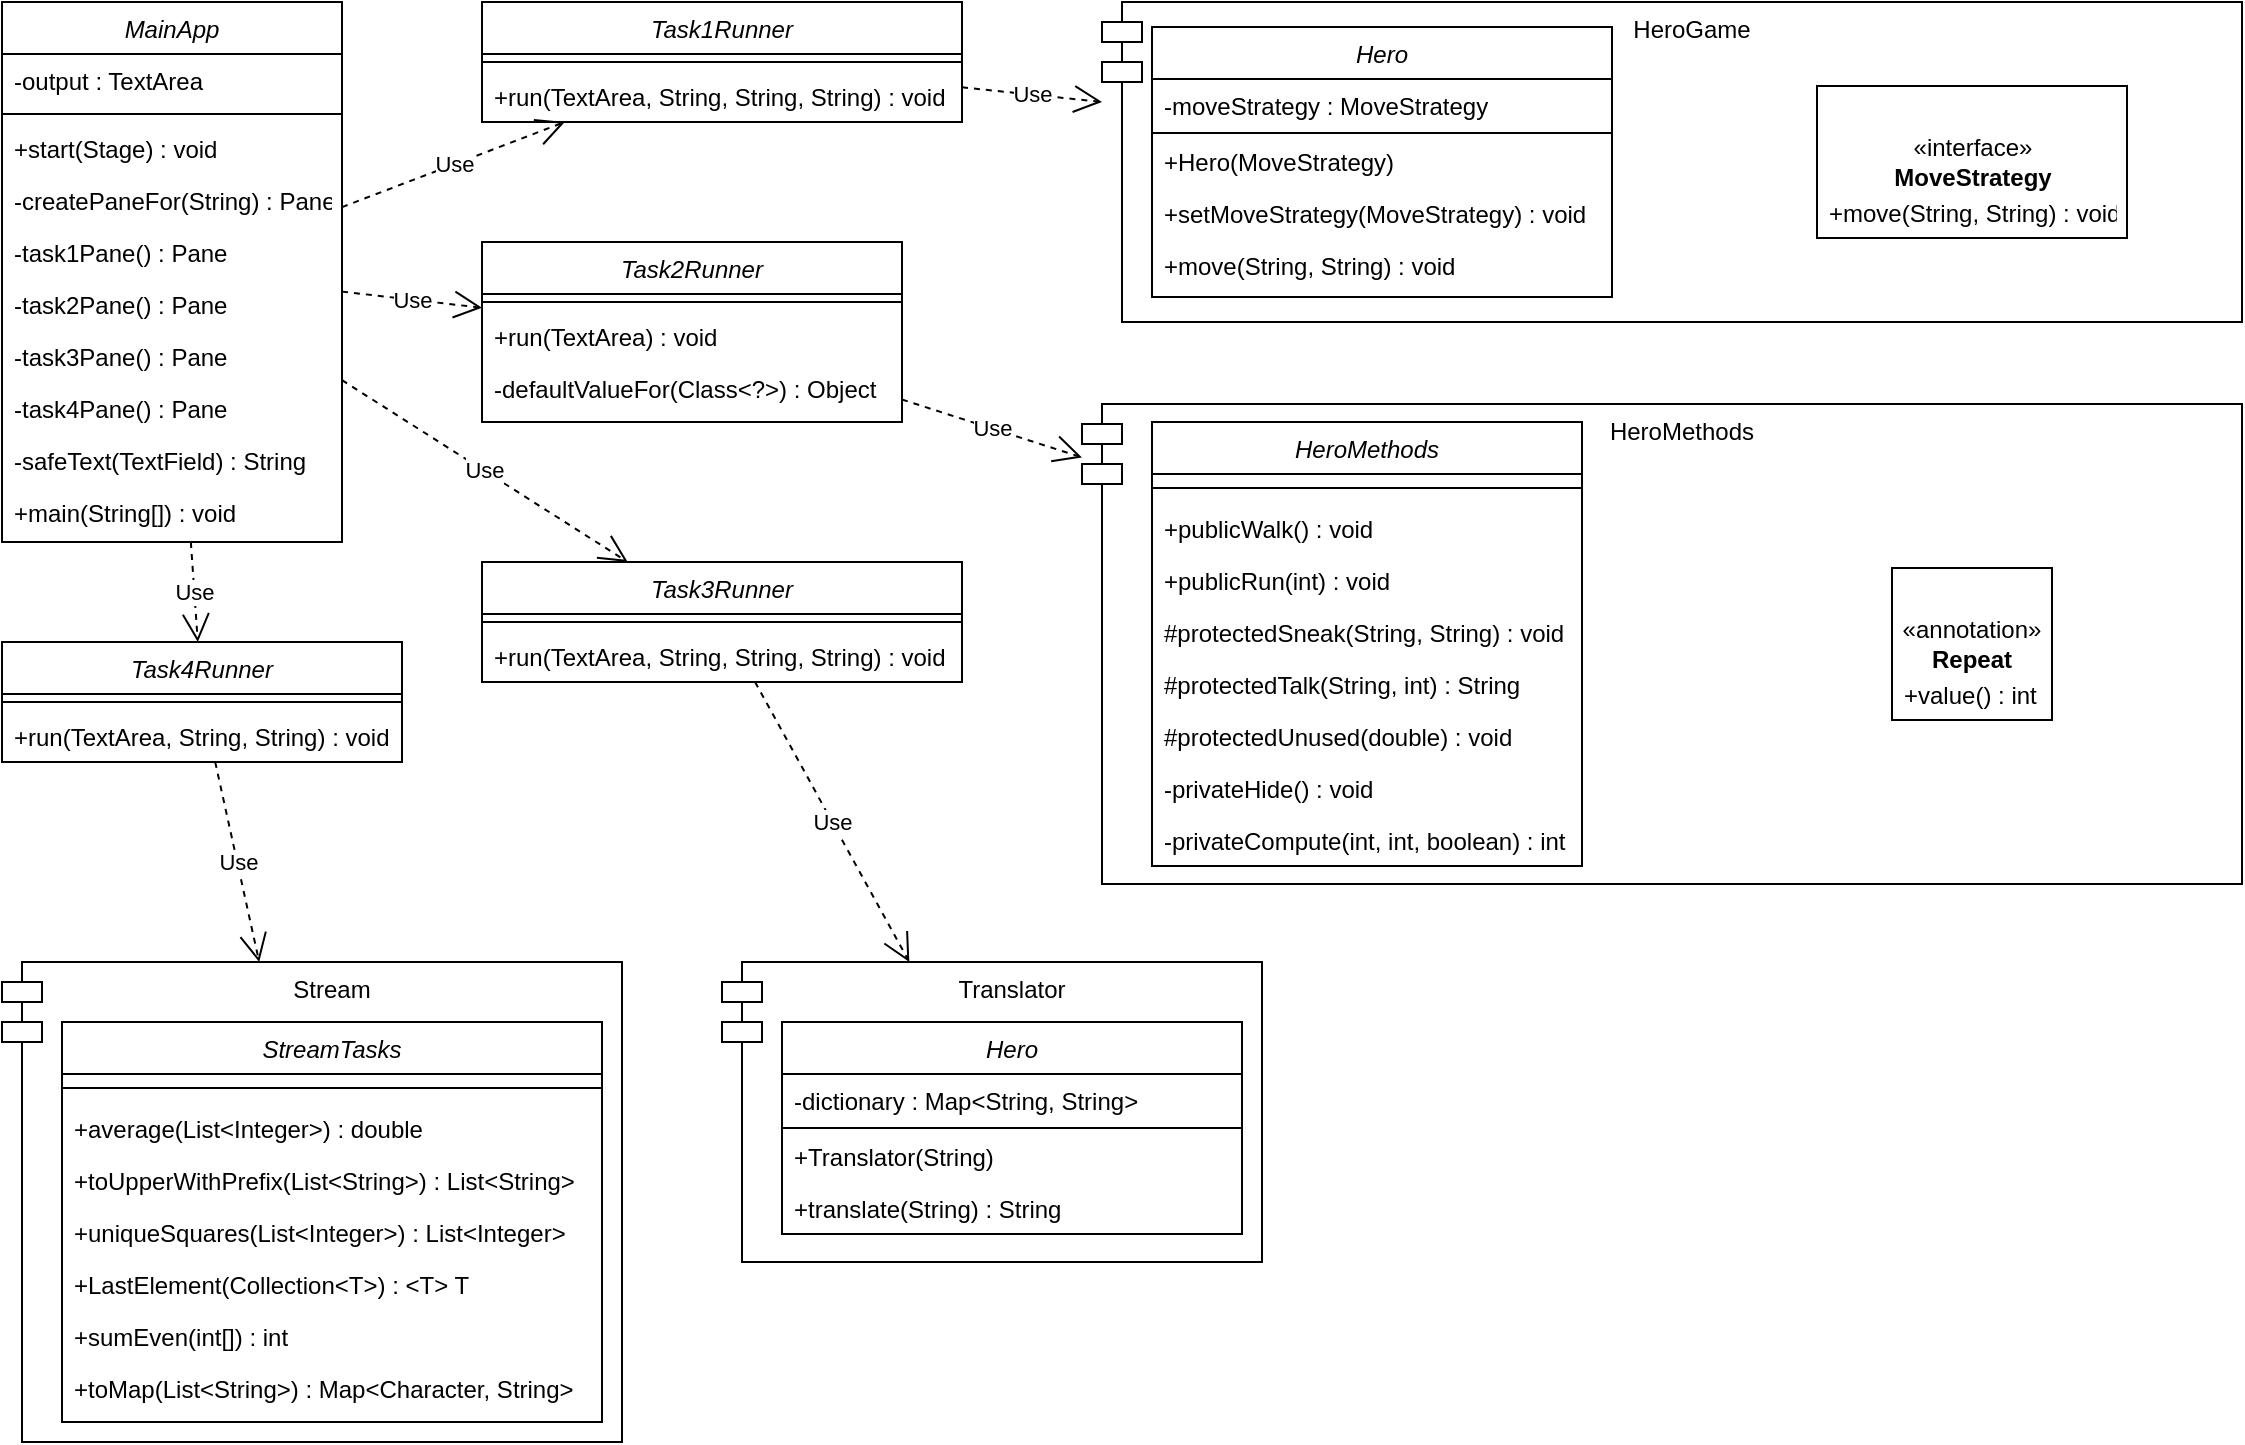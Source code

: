 <mxfile version="28.2.4">
  <diagram id="C5RBs43oDa-KdzZeNtuy" name="Page-1">
    <mxGraphModel dx="1426" dy="834" grid="1" gridSize="10" guides="1" tooltips="1" connect="1" arrows="1" fold="1" page="1" pageScale="1" pageWidth="827" pageHeight="1169" math="0" shadow="0">
      <root>
        <mxCell id="WIyWlLk6GJQsqaUBKTNV-0" />
        <mxCell id="WIyWlLk6GJQsqaUBKTNV-1" parent="WIyWlLk6GJQsqaUBKTNV-0" />
        <mxCell id="zkfFHV4jXpPFQw0GAbJ--0" value="MainApp" style="swimlane;fontStyle=2;align=center;verticalAlign=top;childLayout=stackLayout;horizontal=1;startSize=26;horizontalStack=0;resizeParent=1;resizeLast=0;collapsible=1;marginBottom=0;rounded=0;shadow=0;strokeWidth=1;" parent="WIyWlLk6GJQsqaUBKTNV-1" vertex="1">
          <mxGeometry x="40" y="40" width="170" height="270" as="geometry">
            <mxRectangle x="230" y="140" width="160" height="26" as="alternateBounds" />
          </mxGeometry>
        </mxCell>
        <mxCell id="zkfFHV4jXpPFQw0GAbJ--1" value="-output : TextArea" style="text;align=left;verticalAlign=top;spacingLeft=4;spacingRight=4;overflow=hidden;rotatable=0;points=[[0,0.5],[1,0.5]];portConstraint=eastwest;" parent="zkfFHV4jXpPFQw0GAbJ--0" vertex="1">
          <mxGeometry y="26" width="170" height="26" as="geometry" />
        </mxCell>
        <mxCell id="zkfFHV4jXpPFQw0GAbJ--4" value="" style="line;html=1;strokeWidth=1;align=left;verticalAlign=middle;spacingTop=-1;spacingLeft=3;spacingRight=3;rotatable=0;labelPosition=right;points=[];portConstraint=eastwest;" parent="zkfFHV4jXpPFQw0GAbJ--0" vertex="1">
          <mxGeometry y="52" width="170" height="8" as="geometry" />
        </mxCell>
        <mxCell id="zkfFHV4jXpPFQw0GAbJ--5" value="+start(Stage) : void" style="text;align=left;verticalAlign=top;spacingLeft=4;spacingRight=4;overflow=hidden;rotatable=0;points=[[0,0.5],[1,0.5]];portConstraint=eastwest;" parent="zkfFHV4jXpPFQw0GAbJ--0" vertex="1">
          <mxGeometry y="60" width="170" height="26" as="geometry" />
        </mxCell>
        <mxCell id="gXPeJSzBaIRcjoW5xGdD-1" value="-createPaneFor(String) : Pane" style="text;align=left;verticalAlign=top;spacingLeft=4;spacingRight=4;overflow=hidden;rotatable=0;points=[[0,0.5],[1,0.5]];portConstraint=eastwest;" vertex="1" parent="zkfFHV4jXpPFQw0GAbJ--0">
          <mxGeometry y="86" width="170" height="26" as="geometry" />
        </mxCell>
        <mxCell id="gXPeJSzBaIRcjoW5xGdD-2" value="-task1Pane() : Pane" style="text;align=left;verticalAlign=top;spacingLeft=4;spacingRight=4;overflow=hidden;rotatable=0;points=[[0,0.5],[1,0.5]];portConstraint=eastwest;" vertex="1" parent="zkfFHV4jXpPFQw0GAbJ--0">
          <mxGeometry y="112" width="170" height="26" as="geometry" />
        </mxCell>
        <mxCell id="gXPeJSzBaIRcjoW5xGdD-3" value="-task2Pane() : Pane" style="text;align=left;verticalAlign=top;spacingLeft=4;spacingRight=4;overflow=hidden;rotatable=0;points=[[0,0.5],[1,0.5]];portConstraint=eastwest;" vertex="1" parent="zkfFHV4jXpPFQw0GAbJ--0">
          <mxGeometry y="138" width="170" height="26" as="geometry" />
        </mxCell>
        <mxCell id="gXPeJSzBaIRcjoW5xGdD-4" value="-task3Pane() : Pane" style="text;align=left;verticalAlign=top;spacingLeft=4;spacingRight=4;overflow=hidden;rotatable=0;points=[[0,0.5],[1,0.5]];portConstraint=eastwest;" vertex="1" parent="zkfFHV4jXpPFQw0GAbJ--0">
          <mxGeometry y="164" width="170" height="26" as="geometry" />
        </mxCell>
        <mxCell id="gXPeJSzBaIRcjoW5xGdD-5" value="-task4Pane() : Pane" style="text;align=left;verticalAlign=top;spacingLeft=4;spacingRight=4;overflow=hidden;rotatable=0;points=[[0,0.5],[1,0.5]];portConstraint=eastwest;" vertex="1" parent="zkfFHV4jXpPFQw0GAbJ--0">
          <mxGeometry y="190" width="170" height="26" as="geometry" />
        </mxCell>
        <mxCell id="gXPeJSzBaIRcjoW5xGdD-6" value="-safeText(TextField) : String" style="text;align=left;verticalAlign=top;spacingLeft=4;spacingRight=4;overflow=hidden;rotatable=0;points=[[0,0.5],[1,0.5]];portConstraint=eastwest;" vertex="1" parent="zkfFHV4jXpPFQw0GAbJ--0">
          <mxGeometry y="216" width="170" height="26" as="geometry" />
        </mxCell>
        <mxCell id="gXPeJSzBaIRcjoW5xGdD-7" value="+main(String[]) : void" style="text;align=left;verticalAlign=top;spacingLeft=4;spacingRight=4;overflow=hidden;rotatable=0;points=[[0,0.5],[1,0.5]];portConstraint=eastwest;" vertex="1" parent="zkfFHV4jXpPFQw0GAbJ--0">
          <mxGeometry y="242" width="170" height="26" as="geometry" />
        </mxCell>
        <mxCell id="gXPeJSzBaIRcjoW5xGdD-8" value="Task1Runner" style="swimlane;fontStyle=2;align=center;verticalAlign=top;childLayout=stackLayout;horizontal=1;startSize=26;horizontalStack=0;resizeParent=1;resizeLast=0;collapsible=1;marginBottom=0;rounded=0;shadow=0;strokeWidth=1;" vertex="1" parent="WIyWlLk6GJQsqaUBKTNV-1">
          <mxGeometry x="280" y="40" width="240" height="60" as="geometry">
            <mxRectangle x="480" y="160" width="160" height="26" as="alternateBounds" />
          </mxGeometry>
        </mxCell>
        <mxCell id="gXPeJSzBaIRcjoW5xGdD-10" value="" style="line;html=1;strokeWidth=1;align=left;verticalAlign=middle;spacingTop=-1;spacingLeft=3;spacingRight=3;rotatable=0;labelPosition=right;points=[];portConstraint=eastwest;" vertex="1" parent="gXPeJSzBaIRcjoW5xGdD-8">
          <mxGeometry y="26" width="240" height="8" as="geometry" />
        </mxCell>
        <mxCell id="gXPeJSzBaIRcjoW5xGdD-11" value="+run(TextArea, String, String, String) : void" style="text;align=left;verticalAlign=top;spacingLeft=4;spacingRight=4;overflow=hidden;rotatable=0;points=[[0,0.5],[1,0.5]];portConstraint=eastwest;" vertex="1" parent="gXPeJSzBaIRcjoW5xGdD-8">
          <mxGeometry y="34" width="240" height="26" as="geometry" />
        </mxCell>
        <mxCell id="gXPeJSzBaIRcjoW5xGdD-19" value="Task2Runner" style="swimlane;fontStyle=2;align=center;verticalAlign=top;childLayout=stackLayout;horizontal=1;startSize=26;horizontalStack=0;resizeParent=1;resizeLast=0;collapsible=1;marginBottom=0;rounded=0;shadow=0;strokeWidth=1;" vertex="1" parent="WIyWlLk6GJQsqaUBKTNV-1">
          <mxGeometry x="280" y="160" width="210" height="90" as="geometry">
            <mxRectangle x="480" y="160" width="160" height="26" as="alternateBounds" />
          </mxGeometry>
        </mxCell>
        <mxCell id="gXPeJSzBaIRcjoW5xGdD-20" value="" style="line;html=1;strokeWidth=1;align=left;verticalAlign=middle;spacingTop=-1;spacingLeft=3;spacingRight=3;rotatable=0;labelPosition=right;points=[];portConstraint=eastwest;" vertex="1" parent="gXPeJSzBaIRcjoW5xGdD-19">
          <mxGeometry y="26" width="210" height="8" as="geometry" />
        </mxCell>
        <mxCell id="gXPeJSzBaIRcjoW5xGdD-21" value="+run(TextArea) : void" style="text;align=left;verticalAlign=top;spacingLeft=4;spacingRight=4;overflow=hidden;rotatable=0;points=[[0,0.5],[1,0.5]];portConstraint=eastwest;" vertex="1" parent="gXPeJSzBaIRcjoW5xGdD-19">
          <mxGeometry y="34" width="210" height="26" as="geometry" />
        </mxCell>
        <mxCell id="gXPeJSzBaIRcjoW5xGdD-22" value="-defaultValueFor(Class&lt;?&gt;) : Object" style="text;align=left;verticalAlign=top;spacingLeft=4;spacingRight=4;overflow=hidden;rotatable=0;points=[[0,0.5],[1,0.5]];portConstraint=eastwest;" vertex="1" parent="gXPeJSzBaIRcjoW5xGdD-19">
          <mxGeometry y="60" width="210" height="30" as="geometry" />
        </mxCell>
        <mxCell id="gXPeJSzBaIRcjoW5xGdD-23" value="Task3Runner" style="swimlane;fontStyle=2;align=center;verticalAlign=top;childLayout=stackLayout;horizontal=1;startSize=26;horizontalStack=0;resizeParent=1;resizeLast=0;collapsible=1;marginBottom=0;rounded=0;shadow=0;strokeWidth=1;" vertex="1" parent="WIyWlLk6GJQsqaUBKTNV-1">
          <mxGeometry x="280" y="320" width="240" height="60" as="geometry">
            <mxRectangle x="480" y="160" width="160" height="26" as="alternateBounds" />
          </mxGeometry>
        </mxCell>
        <mxCell id="gXPeJSzBaIRcjoW5xGdD-24" value="" style="line;html=1;strokeWidth=1;align=left;verticalAlign=middle;spacingTop=-1;spacingLeft=3;spacingRight=3;rotatable=0;labelPosition=right;points=[];portConstraint=eastwest;" vertex="1" parent="gXPeJSzBaIRcjoW5xGdD-23">
          <mxGeometry y="26" width="240" height="8" as="geometry" />
        </mxCell>
        <mxCell id="gXPeJSzBaIRcjoW5xGdD-25" value="+run(TextArea, String, String, String) : void" style="text;align=left;verticalAlign=top;spacingLeft=4;spacingRight=4;overflow=hidden;rotatable=0;points=[[0,0.5],[1,0.5]];portConstraint=eastwest;" vertex="1" parent="gXPeJSzBaIRcjoW5xGdD-23">
          <mxGeometry y="34" width="240" height="26" as="geometry" />
        </mxCell>
        <mxCell id="gXPeJSzBaIRcjoW5xGdD-26" value="Task4Runner" style="swimlane;fontStyle=2;align=center;verticalAlign=top;childLayout=stackLayout;horizontal=1;startSize=26;horizontalStack=0;resizeParent=1;resizeLast=0;collapsible=1;marginBottom=0;rounded=0;shadow=0;strokeWidth=1;" vertex="1" parent="WIyWlLk6GJQsqaUBKTNV-1">
          <mxGeometry x="40" y="360" width="200" height="60" as="geometry">
            <mxRectangle x="480" y="160" width="160" height="26" as="alternateBounds" />
          </mxGeometry>
        </mxCell>
        <mxCell id="gXPeJSzBaIRcjoW5xGdD-27" value="" style="line;html=1;strokeWidth=1;align=left;verticalAlign=middle;spacingTop=-1;spacingLeft=3;spacingRight=3;rotatable=0;labelPosition=right;points=[];portConstraint=eastwest;" vertex="1" parent="gXPeJSzBaIRcjoW5xGdD-26">
          <mxGeometry y="26" width="200" height="8" as="geometry" />
        </mxCell>
        <mxCell id="gXPeJSzBaIRcjoW5xGdD-28" value="+run(TextArea, String, String) : void" style="text;align=left;verticalAlign=top;spacingLeft=4;spacingRight=4;overflow=hidden;rotatable=0;points=[[0,0.5],[1,0.5]];portConstraint=eastwest;" vertex="1" parent="gXPeJSzBaIRcjoW5xGdD-26">
          <mxGeometry y="34" width="200" height="26" as="geometry" />
        </mxCell>
        <mxCell id="gXPeJSzBaIRcjoW5xGdD-29" value="Use" style="endArrow=open;endSize=12;dashed=1;html=1;rounded=0;" edge="1" parent="WIyWlLk6GJQsqaUBKTNV-1" source="zkfFHV4jXpPFQw0GAbJ--0" target="gXPeJSzBaIRcjoW5xGdD-8">
          <mxGeometry width="160" relative="1" as="geometry">
            <mxPoint x="210" y="430" as="sourcePoint" />
            <mxPoint x="370" y="430" as="targetPoint" />
          </mxGeometry>
        </mxCell>
        <mxCell id="gXPeJSzBaIRcjoW5xGdD-30" value="Use" style="endArrow=open;endSize=12;dashed=1;html=1;rounded=0;" edge="1" parent="WIyWlLk6GJQsqaUBKTNV-1" source="zkfFHV4jXpPFQw0GAbJ--0" target="gXPeJSzBaIRcjoW5xGdD-19">
          <mxGeometry width="160" relative="1" as="geometry">
            <mxPoint x="360" y="130" as="sourcePoint" />
            <mxPoint x="476" y="142" as="targetPoint" />
          </mxGeometry>
        </mxCell>
        <mxCell id="gXPeJSzBaIRcjoW5xGdD-31" value="Use" style="endArrow=open;endSize=12;dashed=1;html=1;rounded=0;" edge="1" parent="WIyWlLk6GJQsqaUBKTNV-1" source="zkfFHV4jXpPFQw0GAbJ--0" target="gXPeJSzBaIRcjoW5xGdD-23">
          <mxGeometry width="160" relative="1" as="geometry">
            <mxPoint x="400" y="210" as="sourcePoint" />
            <mxPoint x="476" y="212" as="targetPoint" />
          </mxGeometry>
        </mxCell>
        <mxCell id="gXPeJSzBaIRcjoW5xGdD-32" value="Use" style="endArrow=open;endSize=12;dashed=1;html=1;rounded=0;" edge="1" parent="WIyWlLk6GJQsqaUBKTNV-1" source="zkfFHV4jXpPFQw0GAbJ--0" target="gXPeJSzBaIRcjoW5xGdD-26">
          <mxGeometry width="160" relative="1" as="geometry">
            <mxPoint x="380" y="380" as="sourcePoint" />
            <mxPoint x="456" y="382" as="targetPoint" />
          </mxGeometry>
        </mxCell>
        <mxCell id="gXPeJSzBaIRcjoW5xGdD-33" value="HeroGame" style="shape=module;align=left;spacingLeft=20;align=center;verticalAlign=top;whiteSpace=wrap;html=1;" vertex="1" parent="WIyWlLk6GJQsqaUBKTNV-1">
          <mxGeometry x="590" y="40" width="570" height="160" as="geometry" />
        </mxCell>
        <mxCell id="gXPeJSzBaIRcjoW5xGdD-34" value="Hero" style="swimlane;fontStyle=2;align=center;verticalAlign=top;childLayout=stackLayout;horizontal=1;startSize=26;horizontalStack=0;resizeParent=1;resizeLast=0;collapsible=1;marginBottom=0;rounded=0;shadow=0;strokeWidth=1;" vertex="1" parent="WIyWlLk6GJQsqaUBKTNV-1">
          <mxGeometry x="615" y="52.5" width="230" height="135" as="geometry">
            <mxRectangle x="480" y="160" width="160" height="26" as="alternateBounds" />
          </mxGeometry>
        </mxCell>
        <mxCell id="gXPeJSzBaIRcjoW5xGdD-37" value="-moveStrategy : MoveStrategy" style="text;align=left;verticalAlign=top;spacingLeft=4;spacingRight=4;overflow=hidden;rotatable=0;points=[[0,0.5],[1,0.5]];portConstraint=eastwest;" vertex="1" parent="gXPeJSzBaIRcjoW5xGdD-34">
          <mxGeometry y="26" width="230" height="26" as="geometry" />
        </mxCell>
        <mxCell id="gXPeJSzBaIRcjoW5xGdD-35" value="" style="line;html=1;strokeWidth=1;align=left;verticalAlign=middle;spacingTop=-1;spacingLeft=3;spacingRight=3;rotatable=0;labelPosition=right;points=[];portConstraint=eastwest;" vertex="1" parent="gXPeJSzBaIRcjoW5xGdD-34">
          <mxGeometry y="52" width="230" height="2" as="geometry" />
        </mxCell>
        <mxCell id="gXPeJSzBaIRcjoW5xGdD-36" value="+Hero(MoveStrategy)" style="text;align=left;verticalAlign=top;spacingLeft=4;spacingRight=4;overflow=hidden;rotatable=0;points=[[0,0.5],[1,0.5]];portConstraint=eastwest;" vertex="1" parent="gXPeJSzBaIRcjoW5xGdD-34">
          <mxGeometry y="54" width="230" height="26" as="geometry" />
        </mxCell>
        <mxCell id="gXPeJSzBaIRcjoW5xGdD-38" value="+setMoveStrategy(MoveStrategy) : void" style="text;align=left;verticalAlign=top;spacingLeft=4;spacingRight=4;overflow=hidden;rotatable=0;points=[[0,0.5],[1,0.5]];portConstraint=eastwest;" vertex="1" parent="gXPeJSzBaIRcjoW5xGdD-34">
          <mxGeometry y="80" width="230" height="26" as="geometry" />
        </mxCell>
        <mxCell id="gXPeJSzBaIRcjoW5xGdD-39" value="+move(String, String) : void" style="text;align=left;verticalAlign=top;spacingLeft=4;spacingRight=4;overflow=hidden;rotatable=0;points=[[0,0.5],[1,0.5]];portConstraint=eastwest;" vertex="1" parent="gXPeJSzBaIRcjoW5xGdD-34">
          <mxGeometry y="106" width="230" height="26" as="geometry" />
        </mxCell>
        <mxCell id="gXPeJSzBaIRcjoW5xGdD-46" value="Use" style="endArrow=open;endSize=12;dashed=1;html=1;rounded=0;" edge="1" parent="WIyWlLk6GJQsqaUBKTNV-1" source="gXPeJSzBaIRcjoW5xGdD-8" target="gXPeJSzBaIRcjoW5xGdD-33">
          <mxGeometry width="160" relative="1" as="geometry">
            <mxPoint x="370" y="153" as="sourcePoint" />
            <mxPoint x="481" y="110" as="targetPoint" />
          </mxGeometry>
        </mxCell>
        <mxCell id="gXPeJSzBaIRcjoW5xGdD-49" value="HeroMethods" style="shape=module;align=left;spacingLeft=20;align=center;verticalAlign=top;whiteSpace=wrap;html=1;" vertex="1" parent="WIyWlLk6GJQsqaUBKTNV-1">
          <mxGeometry x="580" y="241" width="580" height="240" as="geometry" />
        </mxCell>
        <mxCell id="gXPeJSzBaIRcjoW5xGdD-50" value="HeroMethods" style="swimlane;fontStyle=2;align=center;verticalAlign=top;childLayout=stackLayout;horizontal=1;startSize=26;horizontalStack=0;resizeParent=1;resizeLast=0;collapsible=1;marginBottom=0;rounded=0;shadow=0;strokeWidth=1;" vertex="1" parent="WIyWlLk6GJQsqaUBKTNV-1">
          <mxGeometry x="615" y="250" width="215" height="222" as="geometry">
            <mxRectangle x="480" y="160" width="160" height="26" as="alternateBounds" />
          </mxGeometry>
        </mxCell>
        <mxCell id="gXPeJSzBaIRcjoW5xGdD-52" value="" style="line;html=1;strokeWidth=1;align=left;verticalAlign=middle;spacingTop=-1;spacingLeft=3;spacingRight=3;rotatable=0;labelPosition=right;points=[];portConstraint=eastwest;" vertex="1" parent="gXPeJSzBaIRcjoW5xGdD-50">
          <mxGeometry y="26" width="215" height="14" as="geometry" />
        </mxCell>
        <mxCell id="gXPeJSzBaIRcjoW5xGdD-53" value="+publicWalk() : void" style="text;align=left;verticalAlign=top;spacingLeft=4;spacingRight=4;overflow=hidden;rotatable=0;points=[[0,0.5],[1,0.5]];portConstraint=eastwest;" vertex="1" parent="gXPeJSzBaIRcjoW5xGdD-50">
          <mxGeometry y="40" width="215" height="26" as="geometry" />
        </mxCell>
        <mxCell id="gXPeJSzBaIRcjoW5xGdD-54" value="+publicRun(int) : void" style="text;align=left;verticalAlign=top;spacingLeft=4;spacingRight=4;overflow=hidden;rotatable=0;points=[[0,0.5],[1,0.5]];portConstraint=eastwest;" vertex="1" parent="gXPeJSzBaIRcjoW5xGdD-50">
          <mxGeometry y="66" width="215" height="26" as="geometry" />
        </mxCell>
        <mxCell id="gXPeJSzBaIRcjoW5xGdD-55" value="#protectedSneak(String, String) : void" style="text;align=left;verticalAlign=top;spacingLeft=4;spacingRight=4;overflow=hidden;rotatable=0;points=[[0,0.5],[1,0.5]];portConstraint=eastwest;" vertex="1" parent="gXPeJSzBaIRcjoW5xGdD-50">
          <mxGeometry y="92" width="215" height="26" as="geometry" />
        </mxCell>
        <mxCell id="gXPeJSzBaIRcjoW5xGdD-56" value="#protectedTalk(String, int) : String" style="text;align=left;verticalAlign=top;spacingLeft=4;spacingRight=4;overflow=hidden;rotatable=0;points=[[0,0.5],[1,0.5]];portConstraint=eastwest;" vertex="1" parent="gXPeJSzBaIRcjoW5xGdD-50">
          <mxGeometry y="118" width="215" height="26" as="geometry" />
        </mxCell>
        <mxCell id="gXPeJSzBaIRcjoW5xGdD-57" value="#protectedUnused(double) : void" style="text;align=left;verticalAlign=top;spacingLeft=4;spacingRight=4;overflow=hidden;rotatable=0;points=[[0,0.5],[1,0.5]];portConstraint=eastwest;" vertex="1" parent="gXPeJSzBaIRcjoW5xGdD-50">
          <mxGeometry y="144" width="215" height="26" as="geometry" />
        </mxCell>
        <mxCell id="gXPeJSzBaIRcjoW5xGdD-58" value="-privateHide() : void" style="text;align=left;verticalAlign=top;spacingLeft=4;spacingRight=4;overflow=hidden;rotatable=0;points=[[0,0.5],[1,0.5]];portConstraint=eastwest;" vertex="1" parent="gXPeJSzBaIRcjoW5xGdD-50">
          <mxGeometry y="170" width="215" height="26" as="geometry" />
        </mxCell>
        <mxCell id="gXPeJSzBaIRcjoW5xGdD-59" value="-privateCompute(int, int, boolean) : int" style="text;align=left;verticalAlign=top;spacingLeft=4;spacingRight=4;overflow=hidden;rotatable=0;points=[[0,0.5],[1,0.5]];portConstraint=eastwest;" vertex="1" parent="gXPeJSzBaIRcjoW5xGdD-50">
          <mxGeometry y="196" width="215" height="26" as="geometry" />
        </mxCell>
        <mxCell id="gXPeJSzBaIRcjoW5xGdD-60" value="«annotation»&lt;br&gt;&lt;b&gt;Repeat&lt;/b&gt;" style="html=1;whiteSpace=wrap;" vertex="1" parent="WIyWlLk6GJQsqaUBKTNV-1">
          <mxGeometry x="985" y="323" width="80" height="76" as="geometry" />
        </mxCell>
        <mxCell id="gXPeJSzBaIRcjoW5xGdD-61" value="Use" style="endArrow=open;endSize=12;dashed=1;html=1;rounded=0;" edge="1" parent="WIyWlLk6GJQsqaUBKTNV-1" source="gXPeJSzBaIRcjoW5xGdD-19" target="gXPeJSzBaIRcjoW5xGdD-49">
          <mxGeometry width="160" relative="1" as="geometry">
            <mxPoint x="490" y="190" as="sourcePoint" />
            <mxPoint x="560" y="197" as="targetPoint" />
          </mxGeometry>
        </mxCell>
        <mxCell id="gXPeJSzBaIRcjoW5xGdD-62" value="+value() : int" style="text;align=left;verticalAlign=top;spacingLeft=4;spacingRight=4;overflow=hidden;rotatable=0;points=[[0,0.5],[1,0.5]];portConstraint=eastwest;" vertex="1" parent="WIyWlLk6GJQsqaUBKTNV-1">
          <mxGeometry x="985" y="373" width="80" height="26" as="geometry" />
        </mxCell>
        <mxCell id="gXPeJSzBaIRcjoW5xGdD-64" value="Translator" style="shape=module;align=left;spacingLeft=20;align=center;verticalAlign=top;whiteSpace=wrap;html=1;" vertex="1" parent="WIyWlLk6GJQsqaUBKTNV-1">
          <mxGeometry x="400" y="520" width="270" height="150" as="geometry" />
        </mxCell>
        <mxCell id="gXPeJSzBaIRcjoW5xGdD-65" value="Hero" style="swimlane;fontStyle=2;align=center;verticalAlign=top;childLayout=stackLayout;horizontal=1;startSize=26;horizontalStack=0;resizeParent=1;resizeLast=0;collapsible=1;marginBottom=0;rounded=0;shadow=0;strokeWidth=1;" vertex="1" parent="WIyWlLk6GJQsqaUBKTNV-1">
          <mxGeometry x="430" y="550" width="230" height="106" as="geometry">
            <mxRectangle x="480" y="160" width="160" height="26" as="alternateBounds" />
          </mxGeometry>
        </mxCell>
        <mxCell id="gXPeJSzBaIRcjoW5xGdD-66" value="-dictionary : Map&lt;String, String&gt;" style="text;align=left;verticalAlign=top;spacingLeft=4;spacingRight=4;overflow=hidden;rotatable=0;points=[[0,0.5],[1,0.5]];portConstraint=eastwest;" vertex="1" parent="gXPeJSzBaIRcjoW5xGdD-65">
          <mxGeometry y="26" width="230" height="26" as="geometry" />
        </mxCell>
        <mxCell id="gXPeJSzBaIRcjoW5xGdD-67" value="" style="line;html=1;strokeWidth=1;align=left;verticalAlign=middle;spacingTop=-1;spacingLeft=3;spacingRight=3;rotatable=0;labelPosition=right;points=[];portConstraint=eastwest;" vertex="1" parent="gXPeJSzBaIRcjoW5xGdD-65">
          <mxGeometry y="52" width="230" height="2" as="geometry" />
        </mxCell>
        <mxCell id="gXPeJSzBaIRcjoW5xGdD-68" value="+Translator(String)" style="text;align=left;verticalAlign=top;spacingLeft=4;spacingRight=4;overflow=hidden;rotatable=0;points=[[0,0.5],[1,0.5]];portConstraint=eastwest;" vertex="1" parent="gXPeJSzBaIRcjoW5xGdD-65">
          <mxGeometry y="54" width="230" height="26" as="geometry" />
        </mxCell>
        <mxCell id="gXPeJSzBaIRcjoW5xGdD-69" value="+translate(String) : String" style="text;align=left;verticalAlign=top;spacingLeft=4;spacingRight=4;overflow=hidden;rotatable=0;points=[[0,0.5],[1,0.5]];portConstraint=eastwest;" vertex="1" parent="gXPeJSzBaIRcjoW5xGdD-65">
          <mxGeometry y="80" width="230" height="26" as="geometry" />
        </mxCell>
        <mxCell id="gXPeJSzBaIRcjoW5xGdD-71" value="Use" style="endArrow=open;endSize=12;dashed=1;html=1;rounded=0;" edge="1" parent="WIyWlLk6GJQsqaUBKTNV-1" source="gXPeJSzBaIRcjoW5xGdD-23" target="gXPeJSzBaIRcjoW5xGdD-64">
          <mxGeometry width="160" relative="1" as="geometry">
            <mxPoint x="520" y="320" as="sourcePoint" />
            <mxPoint x="610" y="348" as="targetPoint" />
          </mxGeometry>
        </mxCell>
        <mxCell id="gXPeJSzBaIRcjoW5xGdD-72" value="Stream" style="shape=module;align=left;spacingLeft=20;align=center;verticalAlign=top;whiteSpace=wrap;html=1;" vertex="1" parent="WIyWlLk6GJQsqaUBKTNV-1">
          <mxGeometry x="40" y="520" width="310" height="240" as="geometry" />
        </mxCell>
        <mxCell id="gXPeJSzBaIRcjoW5xGdD-73" value="StreamTasks" style="swimlane;fontStyle=2;align=center;verticalAlign=top;childLayout=stackLayout;horizontal=1;startSize=26;horizontalStack=0;resizeParent=1;resizeLast=0;collapsible=1;marginBottom=0;rounded=0;shadow=0;strokeWidth=1;" vertex="1" parent="WIyWlLk6GJQsqaUBKTNV-1">
          <mxGeometry x="70" y="550" width="270" height="200" as="geometry">
            <mxRectangle x="480" y="160" width="160" height="26" as="alternateBounds" />
          </mxGeometry>
        </mxCell>
        <mxCell id="gXPeJSzBaIRcjoW5xGdD-74" value="" style="line;html=1;strokeWidth=1;align=left;verticalAlign=middle;spacingTop=-1;spacingLeft=3;spacingRight=3;rotatable=0;labelPosition=right;points=[];portConstraint=eastwest;" vertex="1" parent="gXPeJSzBaIRcjoW5xGdD-73">
          <mxGeometry y="26" width="270" height="14" as="geometry" />
        </mxCell>
        <mxCell id="gXPeJSzBaIRcjoW5xGdD-75" value="+average(List&lt;Integer&gt;) : double" style="text;align=left;verticalAlign=top;spacingLeft=4;spacingRight=4;overflow=hidden;rotatable=0;points=[[0,0.5],[1,0.5]];portConstraint=eastwest;" vertex="1" parent="gXPeJSzBaIRcjoW5xGdD-73">
          <mxGeometry y="40" width="270" height="26" as="geometry" />
        </mxCell>
        <mxCell id="gXPeJSzBaIRcjoW5xGdD-76" value="+toUpperWithPrefix(List&lt;String&gt;) : List&lt;String&gt;" style="text;align=left;verticalAlign=top;spacingLeft=4;spacingRight=4;overflow=hidden;rotatable=0;points=[[0,0.5],[1,0.5]];portConstraint=eastwest;" vertex="1" parent="gXPeJSzBaIRcjoW5xGdD-73">
          <mxGeometry y="66" width="270" height="26" as="geometry" />
        </mxCell>
        <mxCell id="gXPeJSzBaIRcjoW5xGdD-77" value="+uniqueSquares(List&lt;Integer&gt;) : List&lt;Integer&gt;" style="text;align=left;verticalAlign=top;spacingLeft=4;spacingRight=4;overflow=hidden;rotatable=0;points=[[0,0.5],[1,0.5]];portConstraint=eastwest;" vertex="1" parent="gXPeJSzBaIRcjoW5xGdD-73">
          <mxGeometry y="92" width="270" height="26" as="geometry" />
        </mxCell>
        <mxCell id="gXPeJSzBaIRcjoW5xGdD-78" value="+LastElement(Collection&lt;T&gt;) : &lt;T&gt; T" style="text;align=left;verticalAlign=top;spacingLeft=4;spacingRight=4;overflow=hidden;rotatable=0;points=[[0,0.5],[1,0.5]];portConstraint=eastwest;" vertex="1" parent="gXPeJSzBaIRcjoW5xGdD-73">
          <mxGeometry y="118" width="270" height="26" as="geometry" />
        </mxCell>
        <mxCell id="gXPeJSzBaIRcjoW5xGdD-79" value="+sumEven(int[]) : int" style="text;align=left;verticalAlign=top;spacingLeft=4;spacingRight=4;overflow=hidden;rotatable=0;points=[[0,0.5],[1,0.5]];portConstraint=eastwest;" vertex="1" parent="gXPeJSzBaIRcjoW5xGdD-73">
          <mxGeometry y="144" width="270" height="26" as="geometry" />
        </mxCell>
        <mxCell id="gXPeJSzBaIRcjoW5xGdD-80" value="+toMap(List&lt;String&gt;) : Map&lt;Character, String&gt;" style="text;align=left;verticalAlign=top;spacingLeft=4;spacingRight=4;overflow=hidden;rotatable=0;points=[[0,0.5],[1,0.5]];portConstraint=eastwest;" vertex="1" parent="gXPeJSzBaIRcjoW5xGdD-73">
          <mxGeometry y="170" width="270" height="26" as="geometry" />
        </mxCell>
        <mxCell id="gXPeJSzBaIRcjoW5xGdD-82" value="Use" style="endArrow=open;endSize=12;dashed=1;html=1;rounded=0;" edge="1" parent="WIyWlLk6GJQsqaUBKTNV-1" source="gXPeJSzBaIRcjoW5xGdD-26" target="gXPeJSzBaIRcjoW5xGdD-72">
          <mxGeometry width="160" relative="1" as="geometry">
            <mxPoint x="170" y="460" as="sourcePoint" />
            <mxPoint x="174" y="510" as="targetPoint" />
          </mxGeometry>
        </mxCell>
        <mxCell id="gXPeJSzBaIRcjoW5xGdD-83" value="«interface»&lt;br&gt;&lt;b&gt;MoveStrategy&lt;/b&gt;" style="html=1;whiteSpace=wrap;" vertex="1" parent="WIyWlLk6GJQsqaUBKTNV-1">
          <mxGeometry x="947.5" y="82" width="155" height="76" as="geometry" />
        </mxCell>
        <mxCell id="gXPeJSzBaIRcjoW5xGdD-84" value="+move(String, String) : void" style="text;align=left;verticalAlign=top;spacingLeft=4;spacingRight=4;overflow=hidden;rotatable=0;points=[[0,0.5],[1,0.5]];portConstraint=eastwest;" vertex="1" parent="WIyWlLk6GJQsqaUBKTNV-1">
          <mxGeometry x="947.5" y="132" width="155" height="26" as="geometry" />
        </mxCell>
      </root>
    </mxGraphModel>
  </diagram>
</mxfile>
